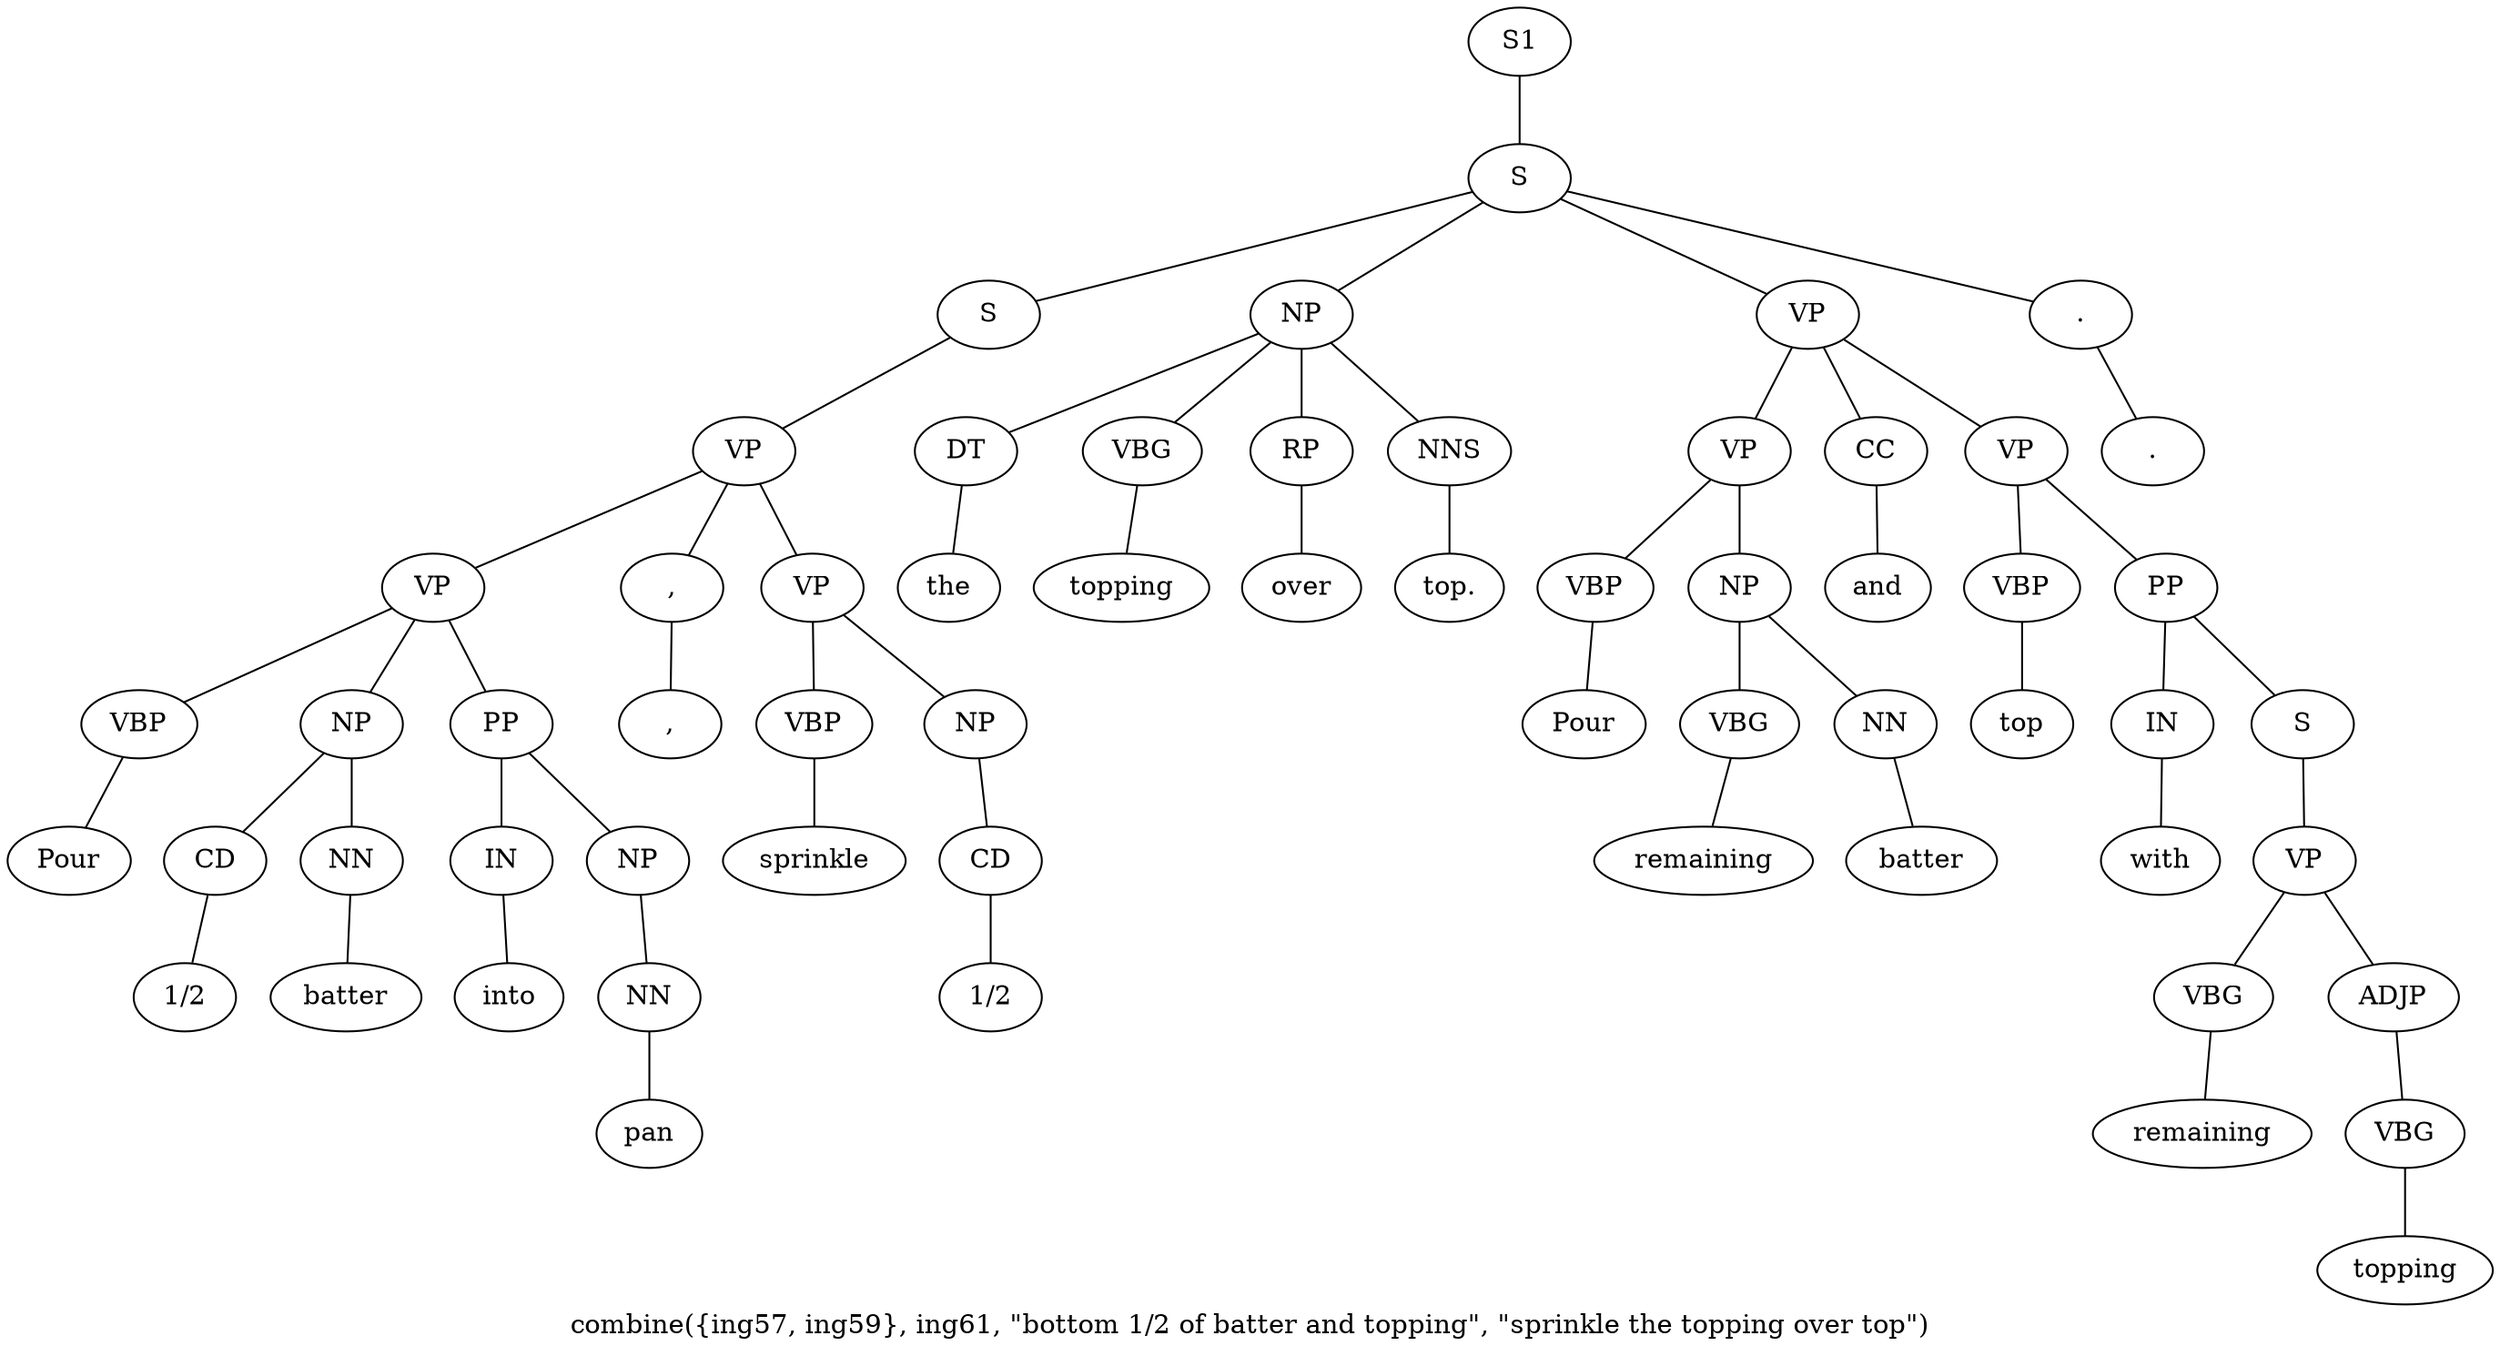 graph SyntaxGraph {
	label = "combine({ing57, ing59}, ing61, \"bottom 1/2 of batter and topping\", \"sprinkle the topping over top\")";
	Node0 [label="S1"];
	Node1 [label="S"];
	Node2 [label="S"];
	Node3 [label="VP"];
	Node4 [label="VP"];
	Node5 [label="VBP"];
	Node6 [label="Pour"];
	Node7 [label="NP"];
	Node8 [label="CD"];
	Node9 [label="1/2"];
	Node10 [label="NN"];
	Node11 [label="batter"];
	Node12 [label="PP"];
	Node13 [label="IN"];
	Node14 [label="into"];
	Node15 [label="NP"];
	Node16 [label="NN"];
	Node17 [label="pan"];
	Node18 [label=","];
	Node19 [label=","];
	Node20 [label="VP"];
	Node21 [label="VBP"];
	Node22 [label="sprinkle"];
	Node23 [label="NP"];
	Node24 [label="CD"];
	Node25 [label="1/2"];
	Node26 [label="NP"];
	Node27 [label="DT"];
	Node28 [label="the"];
	Node29 [label="VBG"];
	Node30 [label="topping"];
	Node31 [label="RP"];
	Node32 [label="over"];
	Node33 [label="NNS"];
	Node34 [label="top."];
	Node35 [label="VP"];
	Node36 [label="VP"];
	Node37 [label="VBP"];
	Node38 [label="Pour"];
	Node39 [label="NP"];
	Node40 [label="VBG"];
	Node41 [label="remaining"];
	Node42 [label="NN"];
	Node43 [label="batter"];
	Node44 [label="CC"];
	Node45 [label="and"];
	Node46 [label="VP"];
	Node47 [label="VBP"];
	Node48 [label="top"];
	Node49 [label="PP"];
	Node50 [label="IN"];
	Node51 [label="with"];
	Node52 [label="S"];
	Node53 [label="VP"];
	Node54 [label="VBG"];
	Node55 [label="remaining"];
	Node56 [label="ADJP"];
	Node57 [label="VBG"];
	Node58 [label="topping"];
	Node59 [label="."];
	Node60 [label="."];

	Node0 -- Node1;
	Node1 -- Node2;
	Node1 -- Node26;
	Node1 -- Node35;
	Node1 -- Node59;
	Node2 -- Node3;
	Node3 -- Node4;
	Node3 -- Node18;
	Node3 -- Node20;
	Node4 -- Node5;
	Node4 -- Node7;
	Node4 -- Node12;
	Node5 -- Node6;
	Node7 -- Node8;
	Node7 -- Node10;
	Node8 -- Node9;
	Node10 -- Node11;
	Node12 -- Node13;
	Node12 -- Node15;
	Node13 -- Node14;
	Node15 -- Node16;
	Node16 -- Node17;
	Node18 -- Node19;
	Node20 -- Node21;
	Node20 -- Node23;
	Node21 -- Node22;
	Node23 -- Node24;
	Node24 -- Node25;
	Node26 -- Node27;
	Node26 -- Node29;
	Node26 -- Node31;
	Node26 -- Node33;
	Node27 -- Node28;
	Node29 -- Node30;
	Node31 -- Node32;
	Node33 -- Node34;
	Node35 -- Node36;
	Node35 -- Node44;
	Node35 -- Node46;
	Node36 -- Node37;
	Node36 -- Node39;
	Node37 -- Node38;
	Node39 -- Node40;
	Node39 -- Node42;
	Node40 -- Node41;
	Node42 -- Node43;
	Node44 -- Node45;
	Node46 -- Node47;
	Node46 -- Node49;
	Node47 -- Node48;
	Node49 -- Node50;
	Node49 -- Node52;
	Node50 -- Node51;
	Node52 -- Node53;
	Node53 -- Node54;
	Node53 -- Node56;
	Node54 -- Node55;
	Node56 -- Node57;
	Node57 -- Node58;
	Node59 -- Node60;
}